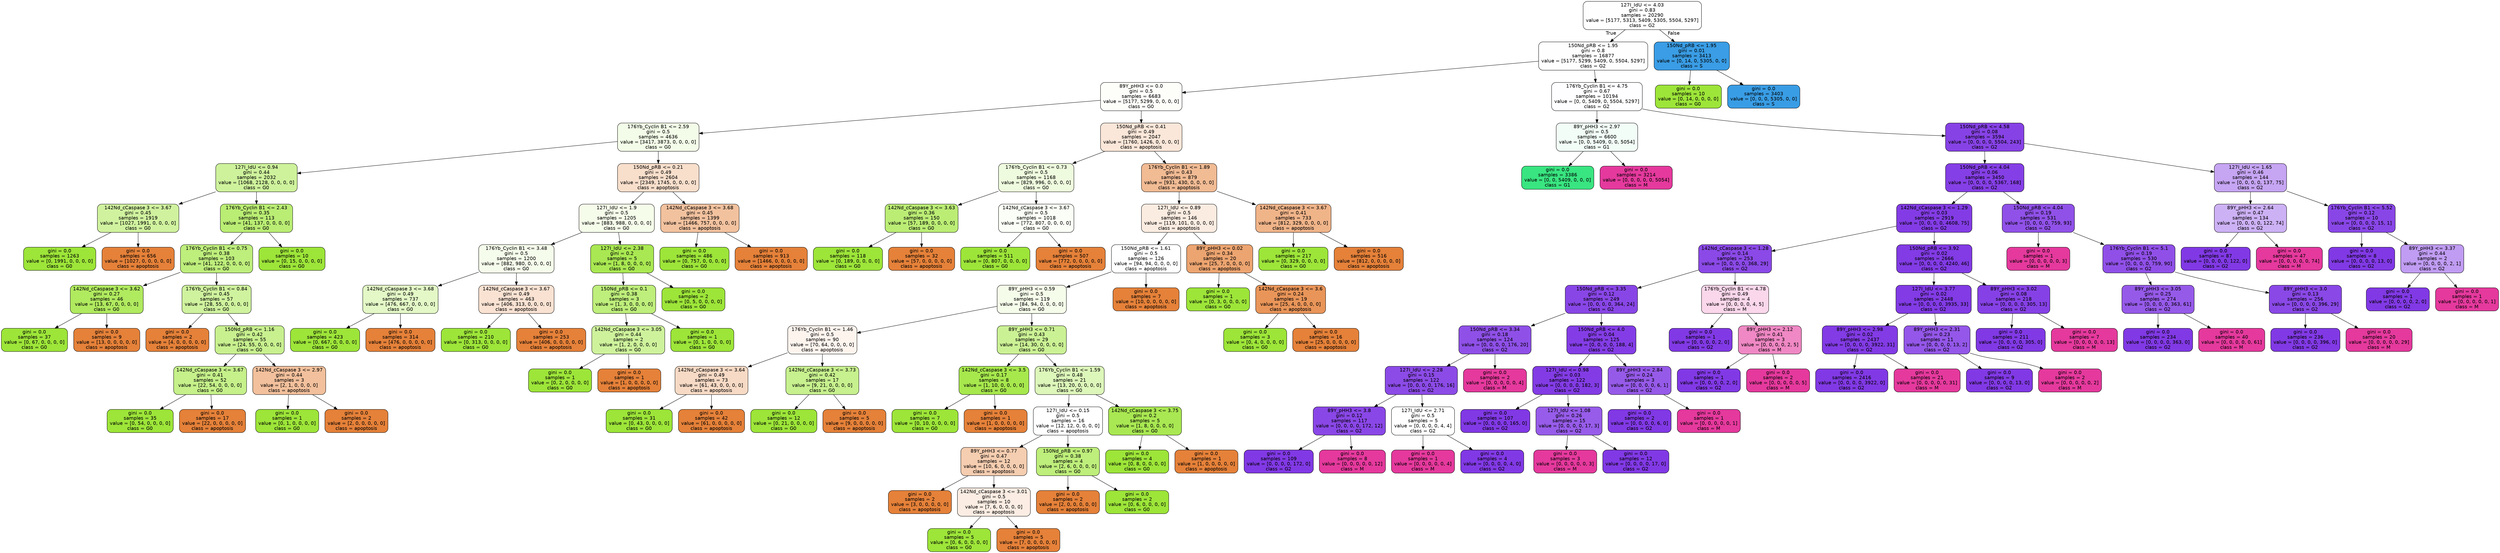 digraph Tree {
node [shape=box, style="filled, rounded", color="black", fontname=helvetica] ;
edge [fontname=helvetica] ;
0 [label="127I_IdU <= 4.03\ngini = 0.83\nsamples = 20290\nvalue = [5177, 5313, 5409, 5305, 5504, 5297]\nclass = G2", fillcolor="#fffeff"] ;
1 [label="150Nd_pRB <= 1.95\ngini = 0.8\nsamples = 16877\nvalue = [5177, 5299, 5409, 0, 5504, 5297]\nclass = G2", fillcolor="#fefeff"] ;
0 -> 1 [labeldistance=2.5, labelangle=45, headlabel="True"] ;
2 [label="89Y_pHH3 <= 0.0\ngini = 0.5\nsamples = 6683\nvalue = [5177, 5299, 0, 0, 0, 0]\nclass = G0", fillcolor="#fdfefa"] ;
1 -> 2 ;
3 [label="176Yb_Cyclin B1 <= 2.59\ngini = 0.5\nsamples = 4636\nvalue = [3417, 3873, 0, 0, 0, 0]\nclass = G0", fillcolor="#f3fce8"] ;
2 -> 3 ;
4 [label="127I_IdU <= 0.94\ngini = 0.44\nsamples = 2032\nvalue = [1068, 2128, 0, 0, 0, 0]\nclass = G0", fillcolor="#cef29c"] ;
3 -> 4 ;
5 [label="142Nd_cCaspase 3 <= 3.67\ngini = 0.45\nsamples = 1919\nvalue = [1027, 1991, 0, 0, 0, 0]\nclass = G0", fillcolor="#d0f29f"] ;
4 -> 5 ;
6 [label="gini = 0.0\nsamples = 1263\nvalue = [0, 1991, 0, 0, 0, 0]\nclass = G0", fillcolor="#9de539"] ;
5 -> 6 ;
7 [label="gini = 0.0\nsamples = 656\nvalue = [1027, 0, 0, 0, 0, 0]\nclass = apoptosis", fillcolor="#e58139"] ;
5 -> 7 ;
8 [label="176Yb_Cyclin B1 <= 2.43\ngini = 0.35\nsamples = 113\nvalue = [41, 137, 0, 0, 0, 0]\nclass = G0", fillcolor="#baed74"] ;
4 -> 8 ;
9 [label="176Yb_Cyclin B1 <= 0.75\ngini = 0.38\nsamples = 103\nvalue = [41, 122, 0, 0, 0, 0]\nclass = G0", fillcolor="#beee7c"] ;
8 -> 9 ;
10 [label="142Nd_cCaspase 3 <= 3.62\ngini = 0.27\nsamples = 46\nvalue = [13, 67, 0, 0, 0, 0]\nclass = G0", fillcolor="#b0ea5f"] ;
9 -> 10 ;
11 [label="gini = 0.0\nsamples = 37\nvalue = [0, 67, 0, 0, 0, 0]\nclass = G0", fillcolor="#9de539"] ;
10 -> 11 ;
12 [label="gini = 0.0\nsamples = 9\nvalue = [13, 0, 0, 0, 0, 0]\nclass = apoptosis", fillcolor="#e58139"] ;
10 -> 12 ;
13 [label="176Yb_Cyclin B1 <= 0.84\ngini = 0.45\nsamples = 57\nvalue = [28, 55, 0, 0, 0, 0]\nclass = G0", fillcolor="#cff29e"] ;
9 -> 13 ;
14 [label="gini = 0.0\nsamples = 2\nvalue = [4, 0, 0, 0, 0, 0]\nclass = apoptosis", fillcolor="#e58139"] ;
13 -> 14 ;
15 [label="150Nd_pRB <= 1.16\ngini = 0.42\nsamples = 55\nvalue = [24, 55, 0, 0, 0, 0]\nclass = G0", fillcolor="#c8f08f"] ;
13 -> 15 ;
16 [label="142Nd_cCaspase 3 <= 3.67\ngini = 0.41\nsamples = 52\nvalue = [22, 54, 0, 0, 0, 0]\nclass = G0", fillcolor="#c5f08a"] ;
15 -> 16 ;
17 [label="gini = 0.0\nsamples = 35\nvalue = [0, 54, 0, 0, 0, 0]\nclass = G0", fillcolor="#9de539"] ;
16 -> 17 ;
18 [label="gini = 0.0\nsamples = 17\nvalue = [22, 0, 0, 0, 0, 0]\nclass = apoptosis", fillcolor="#e58139"] ;
16 -> 18 ;
19 [label="142Nd_cCaspase 3 <= 2.97\ngini = 0.44\nsamples = 3\nvalue = [2, 1, 0, 0, 0, 0]\nclass = apoptosis", fillcolor="#f2c09c"] ;
15 -> 19 ;
20 [label="gini = 0.0\nsamples = 1\nvalue = [0, 1, 0, 0, 0, 0]\nclass = G0", fillcolor="#9de539"] ;
19 -> 20 ;
21 [label="gini = 0.0\nsamples = 2\nvalue = [2, 0, 0, 0, 0, 0]\nclass = apoptosis", fillcolor="#e58139"] ;
19 -> 21 ;
22 [label="gini = 0.0\nsamples = 10\nvalue = [0, 15, 0, 0, 0, 0]\nclass = G0", fillcolor="#9de539"] ;
8 -> 22 ;
23 [label="150Nd_pRB <= 0.21\ngini = 0.49\nsamples = 2604\nvalue = [2349, 1745, 0, 0, 0, 0]\nclass = apoptosis", fillcolor="#f8dfcc"] ;
3 -> 23 ;
24 [label="127I_IdU <= 1.9\ngini = 0.5\nsamples = 1205\nvalue = [883, 988, 0, 0, 0, 0]\nclass = G0", fillcolor="#f5fcea"] ;
23 -> 24 ;
25 [label="176Yb_Cyclin B1 <= 3.48\ngini = 0.5\nsamples = 1200\nvalue = [882, 980, 0, 0, 0, 0]\nclass = G0", fillcolor="#f5fceb"] ;
24 -> 25 ;
26 [label="142Nd_cCaspase 3 <= 3.68\ngini = 0.49\nsamples = 737\nvalue = [476, 667, 0, 0, 0, 0]\nclass = G0", fillcolor="#e3f8c6"] ;
25 -> 26 ;
27 [label="gini = 0.0\nsamples = 423\nvalue = [0, 667, 0, 0, 0, 0]\nclass = G0", fillcolor="#9de539"] ;
26 -> 27 ;
28 [label="gini = 0.0\nsamples = 314\nvalue = [476, 0, 0, 0, 0, 0]\nclass = apoptosis", fillcolor="#e58139"] ;
26 -> 28 ;
29 [label="142Nd_cCaspase 3 <= 3.67\ngini = 0.49\nsamples = 463\nvalue = [406, 313, 0, 0, 0, 0]\nclass = apoptosis", fillcolor="#f9e2d2"] ;
25 -> 29 ;
30 [label="gini = 0.0\nsamples = 210\nvalue = [0, 313, 0, 0, 0, 0]\nclass = G0", fillcolor="#9de539"] ;
29 -> 30 ;
31 [label="gini = 0.0\nsamples = 253\nvalue = [406, 0, 0, 0, 0, 0]\nclass = apoptosis", fillcolor="#e58139"] ;
29 -> 31 ;
32 [label="127I_IdU <= 2.38\ngini = 0.2\nsamples = 5\nvalue = [1, 8, 0, 0, 0, 0]\nclass = G0", fillcolor="#a9e852"] ;
24 -> 32 ;
33 [label="150Nd_pRB <= 0.1\ngini = 0.38\nsamples = 3\nvalue = [1, 3, 0, 0, 0, 0]\nclass = G0", fillcolor="#beee7b"] ;
32 -> 33 ;
34 [label="142Nd_cCaspase 3 <= 3.05\ngini = 0.44\nsamples = 2\nvalue = [1, 2, 0, 0, 0, 0]\nclass = G0", fillcolor="#cef29c"] ;
33 -> 34 ;
35 [label="gini = 0.0\nsamples = 1\nvalue = [0, 2, 0, 0, 0, 0]\nclass = G0", fillcolor="#9de539"] ;
34 -> 35 ;
36 [label="gini = 0.0\nsamples = 1\nvalue = [1, 0, 0, 0, 0, 0]\nclass = apoptosis", fillcolor="#e58139"] ;
34 -> 36 ;
37 [label="gini = 0.0\nsamples = 1\nvalue = [0, 1, 0, 0, 0, 0]\nclass = G0", fillcolor="#9de539"] ;
33 -> 37 ;
38 [label="gini = 0.0\nsamples = 2\nvalue = [0, 5, 0, 0, 0, 0]\nclass = G0", fillcolor="#9de539"] ;
32 -> 38 ;
39 [label="142Nd_cCaspase 3 <= 3.68\ngini = 0.45\nsamples = 1399\nvalue = [1466, 757, 0, 0, 0, 0]\nclass = apoptosis", fillcolor="#f2c29f"] ;
23 -> 39 ;
40 [label="gini = 0.0\nsamples = 486\nvalue = [0, 757, 0, 0, 0, 0]\nclass = G0", fillcolor="#9de539"] ;
39 -> 40 ;
41 [label="gini = 0.0\nsamples = 913\nvalue = [1466, 0, 0, 0, 0, 0]\nclass = apoptosis", fillcolor="#e58139"] ;
39 -> 41 ;
42 [label="150Nd_pRB <= 0.41\ngini = 0.49\nsamples = 2047\nvalue = [1760, 1426, 0, 0, 0, 0]\nclass = apoptosis", fillcolor="#fae7d9"] ;
2 -> 42 ;
43 [label="176Yb_Cyclin B1 <= 0.73\ngini = 0.5\nsamples = 1168\nvalue = [829, 996, 0, 0, 0, 0]\nclass = G0", fillcolor="#effbde"] ;
42 -> 43 ;
44 [label="142Nd_cCaspase 3 <= 3.63\ngini = 0.36\nsamples = 150\nvalue = [57, 189, 0, 0, 0, 0]\nclass = G0", fillcolor="#bbed75"] ;
43 -> 44 ;
45 [label="gini = 0.0\nsamples = 118\nvalue = [0, 189, 0, 0, 0, 0]\nclass = G0", fillcolor="#9de539"] ;
44 -> 45 ;
46 [label="gini = 0.0\nsamples = 32\nvalue = [57, 0, 0, 0, 0, 0]\nclass = apoptosis", fillcolor="#e58139"] ;
44 -> 46 ;
47 [label="142Nd_cCaspase 3 <= 3.67\ngini = 0.5\nsamples = 1018\nvalue = [772, 807, 0, 0, 0, 0]\nclass = G0", fillcolor="#fbfef6"] ;
43 -> 47 ;
48 [label="gini = 0.0\nsamples = 511\nvalue = [0, 807, 0, 0, 0, 0]\nclass = G0", fillcolor="#9de539"] ;
47 -> 48 ;
49 [label="gini = 0.0\nsamples = 507\nvalue = [772, 0, 0, 0, 0, 0]\nclass = apoptosis", fillcolor="#e58139"] ;
47 -> 49 ;
50 [label="176Yb_Cyclin B1 <= 1.89\ngini = 0.43\nsamples = 879\nvalue = [931, 430, 0, 0, 0, 0]\nclass = apoptosis", fillcolor="#f1bb94"] ;
42 -> 50 ;
51 [label="127I_IdU <= 0.89\ngini = 0.5\nsamples = 146\nvalue = [119, 101, 0, 0, 0, 0]\nclass = apoptosis", fillcolor="#fbece1"] ;
50 -> 51 ;
52 [label="150Nd_pRB <= 1.61\ngini = 0.5\nsamples = 126\nvalue = [94, 94, 0, 0, 0, 0]\nclass = apoptosis", fillcolor="#ffffff"] ;
51 -> 52 ;
53 [label="89Y_pHH3 <= 0.59\ngini = 0.5\nsamples = 119\nvalue = [84, 94, 0, 0, 0, 0]\nclass = G0", fillcolor="#f5fcea"] ;
52 -> 53 ;
54 [label="176Yb_Cyclin B1 <= 1.46\ngini = 0.5\nsamples = 90\nvalue = [70, 64, 0, 0, 0, 0]\nclass = apoptosis", fillcolor="#fdf4ee"] ;
53 -> 54 ;
55 [label="142Nd_cCaspase 3 <= 3.64\ngini = 0.49\nsamples = 73\nvalue = [61, 43, 0, 0, 0, 0]\nclass = apoptosis", fillcolor="#f7dac5"] ;
54 -> 55 ;
56 [label="gini = 0.0\nsamples = 31\nvalue = [0, 43, 0, 0, 0, 0]\nclass = G0", fillcolor="#9de539"] ;
55 -> 56 ;
57 [label="gini = 0.0\nsamples = 42\nvalue = [61, 0, 0, 0, 0, 0]\nclass = apoptosis", fillcolor="#e58139"] ;
55 -> 57 ;
58 [label="142Nd_cCaspase 3 <= 3.73\ngini = 0.42\nsamples = 17\nvalue = [9, 21, 0, 0, 0, 0]\nclass = G0", fillcolor="#c7f08e"] ;
54 -> 58 ;
59 [label="gini = 0.0\nsamples = 12\nvalue = [0, 21, 0, 0, 0, 0]\nclass = G0", fillcolor="#9de539"] ;
58 -> 59 ;
60 [label="gini = 0.0\nsamples = 5\nvalue = [9, 0, 0, 0, 0, 0]\nclass = apoptosis", fillcolor="#e58139"] ;
58 -> 60 ;
61 [label="89Y_pHH3 <= 0.71\ngini = 0.43\nsamples = 29\nvalue = [14, 30, 0, 0, 0, 0]\nclass = G0", fillcolor="#cbf195"] ;
53 -> 61 ;
62 [label="142Nd_cCaspase 3 <= 3.5\ngini = 0.17\nsamples = 8\nvalue = [1, 10, 0, 0, 0, 0]\nclass = G0", fillcolor="#a7e84d"] ;
61 -> 62 ;
63 [label="gini = 0.0\nsamples = 7\nvalue = [0, 10, 0, 0, 0, 0]\nclass = G0", fillcolor="#9de539"] ;
62 -> 63 ;
64 [label="gini = 0.0\nsamples = 1\nvalue = [1, 0, 0, 0, 0, 0]\nclass = apoptosis", fillcolor="#e58139"] ;
62 -> 64 ;
65 [label="176Yb_Cyclin B1 <= 1.59\ngini = 0.48\nsamples = 21\nvalue = [13, 20, 0, 0, 0, 0]\nclass = G0", fillcolor="#ddf6ba"] ;
61 -> 65 ;
66 [label="127I_IdU <= 0.15\ngini = 0.5\nsamples = 16\nvalue = [12, 12, 0, 0, 0, 0]\nclass = apoptosis", fillcolor="#ffffff"] ;
65 -> 66 ;
67 [label="89Y_pHH3 <= 0.77\ngini = 0.47\nsamples = 12\nvalue = [10, 6, 0, 0, 0, 0]\nclass = apoptosis", fillcolor="#f5cdb0"] ;
66 -> 67 ;
68 [label="gini = 0.0\nsamples = 2\nvalue = [3, 0, 0, 0, 0, 0]\nclass = apoptosis", fillcolor="#e58139"] ;
67 -> 68 ;
69 [label="142Nd_cCaspase 3 <= 3.01\ngini = 0.5\nsamples = 10\nvalue = [7, 6, 0, 0, 0, 0]\nclass = apoptosis", fillcolor="#fbede3"] ;
67 -> 69 ;
70 [label="gini = 0.0\nsamples = 5\nvalue = [0, 6, 0, 0, 0, 0]\nclass = G0", fillcolor="#9de539"] ;
69 -> 70 ;
71 [label="gini = 0.0\nsamples = 5\nvalue = [7, 0, 0, 0, 0, 0]\nclass = apoptosis", fillcolor="#e58139"] ;
69 -> 71 ;
72 [label="150Nd_pRB <= 0.97\ngini = 0.38\nsamples = 4\nvalue = [2, 6, 0, 0, 0, 0]\nclass = G0", fillcolor="#beee7b"] ;
66 -> 72 ;
73 [label="gini = 0.0\nsamples = 2\nvalue = [2, 0, 0, 0, 0, 0]\nclass = apoptosis", fillcolor="#e58139"] ;
72 -> 73 ;
74 [label="gini = 0.0\nsamples = 2\nvalue = [0, 6, 0, 0, 0, 0]\nclass = G0", fillcolor="#9de539"] ;
72 -> 74 ;
75 [label="142Nd_cCaspase 3 <= 3.75\ngini = 0.2\nsamples = 5\nvalue = [1, 8, 0, 0, 0, 0]\nclass = G0", fillcolor="#a9e852"] ;
65 -> 75 ;
76 [label="gini = 0.0\nsamples = 4\nvalue = [0, 8, 0, 0, 0, 0]\nclass = G0", fillcolor="#9de539"] ;
75 -> 76 ;
77 [label="gini = 0.0\nsamples = 1\nvalue = [1, 0, 0, 0, 0, 0]\nclass = apoptosis", fillcolor="#e58139"] ;
75 -> 77 ;
78 [label="gini = 0.0\nsamples = 7\nvalue = [10, 0, 0, 0, 0, 0]\nclass = apoptosis", fillcolor="#e58139"] ;
52 -> 78 ;
79 [label="89Y_pHH3 <= 0.02\ngini = 0.34\nsamples = 20\nvalue = [25, 7, 0, 0, 0, 0]\nclass = apoptosis", fillcolor="#eca470"] ;
51 -> 79 ;
80 [label="gini = 0.0\nsamples = 1\nvalue = [0, 3, 0, 0, 0, 0]\nclass = G0", fillcolor="#9de539"] ;
79 -> 80 ;
81 [label="142Nd_cCaspase 3 <= 3.6\ngini = 0.24\nsamples = 19\nvalue = [25, 4, 0, 0, 0, 0]\nclass = apoptosis", fillcolor="#e99559"] ;
79 -> 81 ;
82 [label="gini = 0.0\nsamples = 3\nvalue = [0, 4, 0, 0, 0, 0]\nclass = G0", fillcolor="#9de539"] ;
81 -> 82 ;
83 [label="gini = 0.0\nsamples = 16\nvalue = [25, 0, 0, 0, 0, 0]\nclass = apoptosis", fillcolor="#e58139"] ;
81 -> 83 ;
84 [label="142Nd_cCaspase 3 <= 3.67\ngini = 0.41\nsamples = 733\nvalue = [812, 329, 0, 0, 0, 0]\nclass = apoptosis", fillcolor="#f0b489"] ;
50 -> 84 ;
85 [label="gini = 0.0\nsamples = 217\nvalue = [0, 329, 0, 0, 0, 0]\nclass = G0", fillcolor="#9de539"] ;
84 -> 85 ;
86 [label="gini = 0.0\nsamples = 516\nvalue = [812, 0, 0, 0, 0, 0]\nclass = apoptosis", fillcolor="#e58139"] ;
84 -> 86 ;
87 [label="176Yb_Cyclin B1 <= 4.75\ngini = 0.67\nsamples = 10194\nvalue = [0, 0, 5409, 0, 5504, 5297]\nclass = G2", fillcolor="#fefdff"] ;
1 -> 87 ;
88 [label="89Y_pHH3 <= 2.97\ngini = 0.5\nsamples = 6600\nvalue = [0, 0, 5409, 0, 0, 5054]\nclass = G1", fillcolor="#f2fdf7"] ;
87 -> 88 ;
89 [label="gini = 0.0\nsamples = 3386\nvalue = [0, 0, 5409, 0, 0, 0]\nclass = G1", fillcolor="#39e581"] ;
88 -> 89 ;
90 [label="gini = 0.0\nsamples = 3214\nvalue = [0, 0, 0, 0, 0, 5054]\nclass = M", fillcolor="#e5399d"] ;
88 -> 90 ;
91 [label="150Nd_pRB <= 4.58\ngini = 0.08\nsamples = 3594\nvalue = [0, 0, 0, 0, 5504, 243]\nclass = G2", fillcolor="#8742e6"] ;
87 -> 91 ;
92 [label="150Nd_pRB <= 4.04\ngini = 0.06\nsamples = 3450\nvalue = [0, 0, 0, 0, 5367, 168]\nclass = G2", fillcolor="#853fe6"] ;
91 -> 92 ;
93 [label="142Nd_cCaspase 3 <= 1.29\ngini = 0.03\nsamples = 2919\nvalue = [0, 0, 0, 0, 4608, 75]\nclass = G2", fillcolor="#833ce5"] ;
92 -> 93 ;
94 [label="142Nd_cCaspase 3 <= 1.28\ngini = 0.14\nsamples = 253\nvalue = [0, 0, 0, 0, 368, 29]\nclass = G2", fillcolor="#8b49e7"] ;
93 -> 94 ;
95 [label="150Nd_pRB <= 3.35\ngini = 0.12\nsamples = 249\nvalue = [0, 0, 0, 0, 364, 24]\nclass = G2", fillcolor="#8946e7"] ;
94 -> 95 ;
96 [label="150Nd_pRB <= 3.34\ngini = 0.18\nsamples = 124\nvalue = [0, 0, 0, 0, 176, 20]\nclass = G2", fillcolor="#8f50e8"] ;
95 -> 96 ;
97 [label="127I_IdU <= 2.28\ngini = 0.15\nsamples = 122\nvalue = [0, 0, 0, 0, 176, 16]\nclass = G2", fillcolor="#8c4be7"] ;
96 -> 97 ;
98 [label="89Y_pHH3 <= 3.8\ngini = 0.12\nsamples = 117\nvalue = [0, 0, 0, 0, 172, 12]\nclass = G2", fillcolor="#8a47e7"] ;
97 -> 98 ;
99 [label="gini = 0.0\nsamples = 109\nvalue = [0, 0, 0, 0, 172, 0]\nclass = G2", fillcolor="#8139e5"] ;
98 -> 99 ;
100 [label="gini = 0.0\nsamples = 8\nvalue = [0, 0, 0, 0, 0, 12]\nclass = M", fillcolor="#e5399d"] ;
98 -> 100 ;
101 [label="127I_IdU <= 2.71\ngini = 0.5\nsamples = 5\nvalue = [0, 0, 0, 0, 4, 4]\nclass = G2", fillcolor="#ffffff"] ;
97 -> 101 ;
102 [label="gini = 0.0\nsamples = 1\nvalue = [0, 0, 0, 0, 0, 4]\nclass = M", fillcolor="#e5399d"] ;
101 -> 102 ;
103 [label="gini = 0.0\nsamples = 4\nvalue = [0, 0, 0, 0, 4, 0]\nclass = G2", fillcolor="#8139e5"] ;
101 -> 103 ;
104 [label="gini = 0.0\nsamples = 2\nvalue = [0, 0, 0, 0, 0, 4]\nclass = M", fillcolor="#e5399d"] ;
96 -> 104 ;
105 [label="150Nd_pRB <= 4.0\ngini = 0.04\nsamples = 125\nvalue = [0, 0, 0, 0, 188, 4]\nclass = G2", fillcolor="#843de6"] ;
95 -> 105 ;
106 [label="127I_IdU <= 0.98\ngini = 0.03\nsamples = 122\nvalue = [0, 0, 0, 0, 182, 3]\nclass = G2", fillcolor="#833ce5"] ;
105 -> 106 ;
107 [label="gini = 0.0\nsamples = 107\nvalue = [0, 0, 0, 0, 165, 0]\nclass = G2", fillcolor="#8139e5"] ;
106 -> 107 ;
108 [label="127I_IdU <= 1.08\ngini = 0.26\nsamples = 15\nvalue = [0, 0, 0, 0, 17, 3]\nclass = G2", fillcolor="#975cea"] ;
106 -> 108 ;
109 [label="gini = 0.0\nsamples = 3\nvalue = [0, 0, 0, 0, 0, 3]\nclass = M", fillcolor="#e5399d"] ;
108 -> 109 ;
110 [label="gini = 0.0\nsamples = 12\nvalue = [0, 0, 0, 0, 17, 0]\nclass = G2", fillcolor="#8139e5"] ;
108 -> 110 ;
111 [label="89Y_pHH3 <= 2.84\ngini = 0.24\nsamples = 3\nvalue = [0, 0, 0, 0, 6, 1]\nclass = G2", fillcolor="#965ae9"] ;
105 -> 111 ;
112 [label="gini = 0.0\nsamples = 2\nvalue = [0, 0, 0, 0, 6, 0]\nclass = G2", fillcolor="#8139e5"] ;
111 -> 112 ;
113 [label="gini = 0.0\nsamples = 1\nvalue = [0, 0, 0, 0, 0, 1]\nclass = M", fillcolor="#e5399d"] ;
111 -> 113 ;
114 [label="176Yb_Cyclin B1 <= 4.78\ngini = 0.49\nsamples = 4\nvalue = [0, 0, 0, 0, 4, 5]\nclass = M", fillcolor="#fad7eb"] ;
94 -> 114 ;
115 [label="gini = 0.0\nsamples = 1\nvalue = [0, 0, 0, 0, 2, 0]\nclass = G2", fillcolor="#8139e5"] ;
114 -> 115 ;
116 [label="89Y_pHH3 <= 2.12\ngini = 0.41\nsamples = 3\nvalue = [0, 0, 0, 0, 2, 5]\nclass = M", fillcolor="#ef88c4"] ;
114 -> 116 ;
117 [label="gini = 0.0\nsamples = 1\nvalue = [0, 0, 0, 0, 2, 0]\nclass = G2", fillcolor="#8139e5"] ;
116 -> 117 ;
118 [label="gini = 0.0\nsamples = 2\nvalue = [0, 0, 0, 0, 0, 5]\nclass = M", fillcolor="#e5399d"] ;
116 -> 118 ;
119 [label="150Nd_pRB <= 3.92\ngini = 0.02\nsamples = 2666\nvalue = [0, 0, 0, 0, 4240, 46]\nclass = G2", fillcolor="#823be5"] ;
93 -> 119 ;
120 [label="127I_IdU <= 3.77\ngini = 0.02\nsamples = 2448\nvalue = [0, 0, 0, 0, 3935, 33]\nclass = G2", fillcolor="#823be5"] ;
119 -> 120 ;
121 [label="89Y_pHH3 <= 2.98\ngini = 0.02\nsamples = 2437\nvalue = [0, 0, 0, 0, 3922, 31]\nclass = G2", fillcolor="#823be5"] ;
120 -> 121 ;
122 [label="gini = 0.0\nsamples = 2416\nvalue = [0, 0, 0, 0, 3922, 0]\nclass = G2", fillcolor="#8139e5"] ;
121 -> 122 ;
123 [label="gini = 0.0\nsamples = 21\nvalue = [0, 0, 0, 0, 0, 31]\nclass = M", fillcolor="#e5399d"] ;
121 -> 123 ;
124 [label="89Y_pHH3 <= 2.31\ngini = 0.23\nsamples = 11\nvalue = [0, 0, 0, 0, 13, 2]\nclass = G2", fillcolor="#9457e9"] ;
120 -> 124 ;
125 [label="gini = 0.0\nsamples = 9\nvalue = [0, 0, 0, 0, 13, 0]\nclass = G2", fillcolor="#8139e5"] ;
124 -> 125 ;
126 [label="gini = 0.0\nsamples = 2\nvalue = [0, 0, 0, 0, 0, 2]\nclass = M", fillcolor="#e5399d"] ;
124 -> 126 ;
127 [label="89Y_pHH3 <= 3.02\ngini = 0.08\nsamples = 218\nvalue = [0, 0, 0, 0, 305, 13]\nclass = G2", fillcolor="#8641e6"] ;
119 -> 127 ;
128 [label="gini = 0.0\nsamples = 211\nvalue = [0, 0, 0, 0, 305, 0]\nclass = G2", fillcolor="#8139e5"] ;
127 -> 128 ;
129 [label="gini = 0.0\nsamples = 7\nvalue = [0, 0, 0, 0, 0, 13]\nclass = M", fillcolor="#e5399d"] ;
127 -> 129 ;
130 [label="150Nd_pRB <= 4.04\ngini = 0.19\nsamples = 531\nvalue = [0, 0, 0, 0, 759, 93]\nclass = G2", fillcolor="#9051e8"] ;
92 -> 130 ;
131 [label="gini = 0.0\nsamples = 1\nvalue = [0, 0, 0, 0, 0, 3]\nclass = M", fillcolor="#e5399d"] ;
130 -> 131 ;
132 [label="176Yb_Cyclin B1 <= 5.1\ngini = 0.19\nsamples = 530\nvalue = [0, 0, 0, 0, 759, 90]\nclass = G2", fillcolor="#9050e8"] ;
130 -> 132 ;
133 [label="89Y_pHH3 <= 3.05\ngini = 0.25\nsamples = 274\nvalue = [0, 0, 0, 0, 363, 61]\nclass = G2", fillcolor="#965ae9"] ;
132 -> 133 ;
134 [label="gini = 0.0\nsamples = 234\nvalue = [0, 0, 0, 0, 363, 0]\nclass = G2", fillcolor="#8139e5"] ;
133 -> 134 ;
135 [label="gini = 0.0\nsamples = 40\nvalue = [0, 0, 0, 0, 0, 61]\nclass = M", fillcolor="#e5399d"] ;
133 -> 135 ;
136 [label="89Y_pHH3 <= 3.0\ngini = 0.13\nsamples = 256\nvalue = [0, 0, 0, 0, 396, 29]\nclass = G2", fillcolor="#8a48e7"] ;
132 -> 136 ;
137 [label="gini = 0.0\nsamples = 236\nvalue = [0, 0, 0, 0, 396, 0]\nclass = G2", fillcolor="#8139e5"] ;
136 -> 137 ;
138 [label="gini = 0.0\nsamples = 20\nvalue = [0, 0, 0, 0, 0, 29]\nclass = M", fillcolor="#e5399d"] ;
136 -> 138 ;
139 [label="127I_IdU <= 1.65\ngini = 0.46\nsamples = 144\nvalue = [0, 0, 0, 0, 137, 75]\nclass = G2", fillcolor="#c6a5f3"] ;
91 -> 139 ;
140 [label="89Y_pHH3 <= 2.64\ngini = 0.47\nsamples = 134\nvalue = [0, 0, 0, 0, 122, 74]\nclass = G2", fillcolor="#cdb1f5"] ;
139 -> 140 ;
141 [label="gini = 0.0\nsamples = 87\nvalue = [0, 0, 0, 0, 122, 0]\nclass = G2", fillcolor="#8139e5"] ;
140 -> 141 ;
142 [label="gini = 0.0\nsamples = 47\nvalue = [0, 0, 0, 0, 0, 74]\nclass = M", fillcolor="#e5399d"] ;
140 -> 142 ;
143 [label="176Yb_Cyclin B1 <= 5.52\ngini = 0.12\nsamples = 10\nvalue = [0, 0, 0, 0, 15, 1]\nclass = G2", fillcolor="#8946e7"] ;
139 -> 143 ;
144 [label="gini = 0.0\nsamples = 8\nvalue = [0, 0, 0, 0, 13, 0]\nclass = G2", fillcolor="#8139e5"] ;
143 -> 144 ;
145 [label="89Y_pHH3 <= 3.37\ngini = 0.44\nsamples = 2\nvalue = [0, 0, 0, 0, 2, 1]\nclass = G2", fillcolor="#c09cf2"] ;
143 -> 145 ;
146 [label="gini = 0.0\nsamples = 1\nvalue = [0, 0, 0, 0, 2, 0]\nclass = G2", fillcolor="#8139e5"] ;
145 -> 146 ;
147 [label="gini = 0.0\nsamples = 1\nvalue = [0, 0, 0, 0, 0, 1]\nclass = M", fillcolor="#e5399d"] ;
145 -> 147 ;
148 [label="150Nd_pRB <= 1.95\ngini = 0.01\nsamples = 3413\nvalue = [0, 14, 0, 5305, 0, 0]\nclass = S", fillcolor="#3a9de5"] ;
0 -> 148 [labeldistance=2.5, labelangle=-45, headlabel="False"] ;
149 [label="gini = 0.0\nsamples = 10\nvalue = [0, 14, 0, 0, 0, 0]\nclass = G0", fillcolor="#9de539"] ;
148 -> 149 ;
150 [label="gini = 0.0\nsamples = 3403\nvalue = [0, 0, 0, 5305, 0, 0]\nclass = S", fillcolor="#399de5"] ;
148 -> 150 ;
}